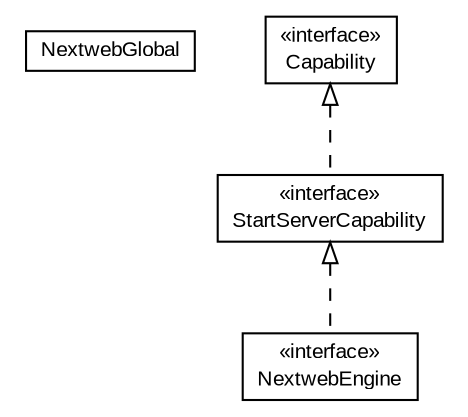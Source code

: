 #!/usr/local/bin/dot
#
# Class diagram 
# Generated by UMLGraph version 5.1 (http://www.umlgraph.org/)
#

digraph G {
	edge [fontname="arial",fontsize=10,labelfontname="arial",labelfontsize=10];
	node [fontname="arial",fontsize=10,shape=plaintext];
	nodesep=0.25;
	ranksep=0.5;
	// io.nextweb.engine.NextwebGlobal
	c968 [label=<<table title="io.nextweb.engine.NextwebGlobal" border="0" cellborder="1" cellspacing="0" cellpadding="2" port="p" href="./NextwebGlobal.html">
		<tr><td><table border="0" cellspacing="0" cellpadding="1">
<tr><td align="center" balign="center"> NextwebGlobal </td></tr>
		</table></td></tr>
		</table>>, fontname="arial", fontcolor="black", fontsize=10.0];
	// io.nextweb.engine.Capability
	c969 [label=<<table title="io.nextweb.engine.Capability" border="0" cellborder="1" cellspacing="0" cellpadding="2" port="p" href="./Capability.html">
		<tr><td><table border="0" cellspacing="0" cellpadding="1">
<tr><td align="center" balign="center"> &#171;interface&#187; </td></tr>
<tr><td align="center" balign="center"> Capability </td></tr>
		</table></td></tr>
		</table>>, fontname="arial", fontcolor="black", fontsize=10.0];
	// io.nextweb.engine.StartServerCapability
	c970 [label=<<table title="io.nextweb.engine.StartServerCapability" border="0" cellborder="1" cellspacing="0" cellpadding="2" port="p" href="./StartServerCapability.html">
		<tr><td><table border="0" cellspacing="0" cellpadding="1">
<tr><td align="center" balign="center"> &#171;interface&#187; </td></tr>
<tr><td align="center" balign="center"> StartServerCapability </td></tr>
		</table></td></tr>
		</table>>, fontname="arial", fontcolor="black", fontsize=10.0];
	// io.nextweb.engine.NextwebEngine
	c971 [label=<<table title="io.nextweb.engine.NextwebEngine" border="0" cellborder="1" cellspacing="0" cellpadding="2" port="p" href="./NextwebEngine.html">
		<tr><td><table border="0" cellspacing="0" cellpadding="1">
<tr><td align="center" balign="center"> &#171;interface&#187; </td></tr>
<tr><td align="center" balign="center"> NextwebEngine </td></tr>
		</table></td></tr>
		</table>>, fontname="arial", fontcolor="black", fontsize=10.0];
	//io.nextweb.engine.StartServerCapability implements io.nextweb.engine.Capability
	c969:p -> c970:p [dir=back,arrowtail=empty,style=dashed];
	//io.nextweb.engine.NextwebEngine implements io.nextweb.engine.StartServerCapability
	c970:p -> c971:p [dir=back,arrowtail=empty,style=dashed];
}

